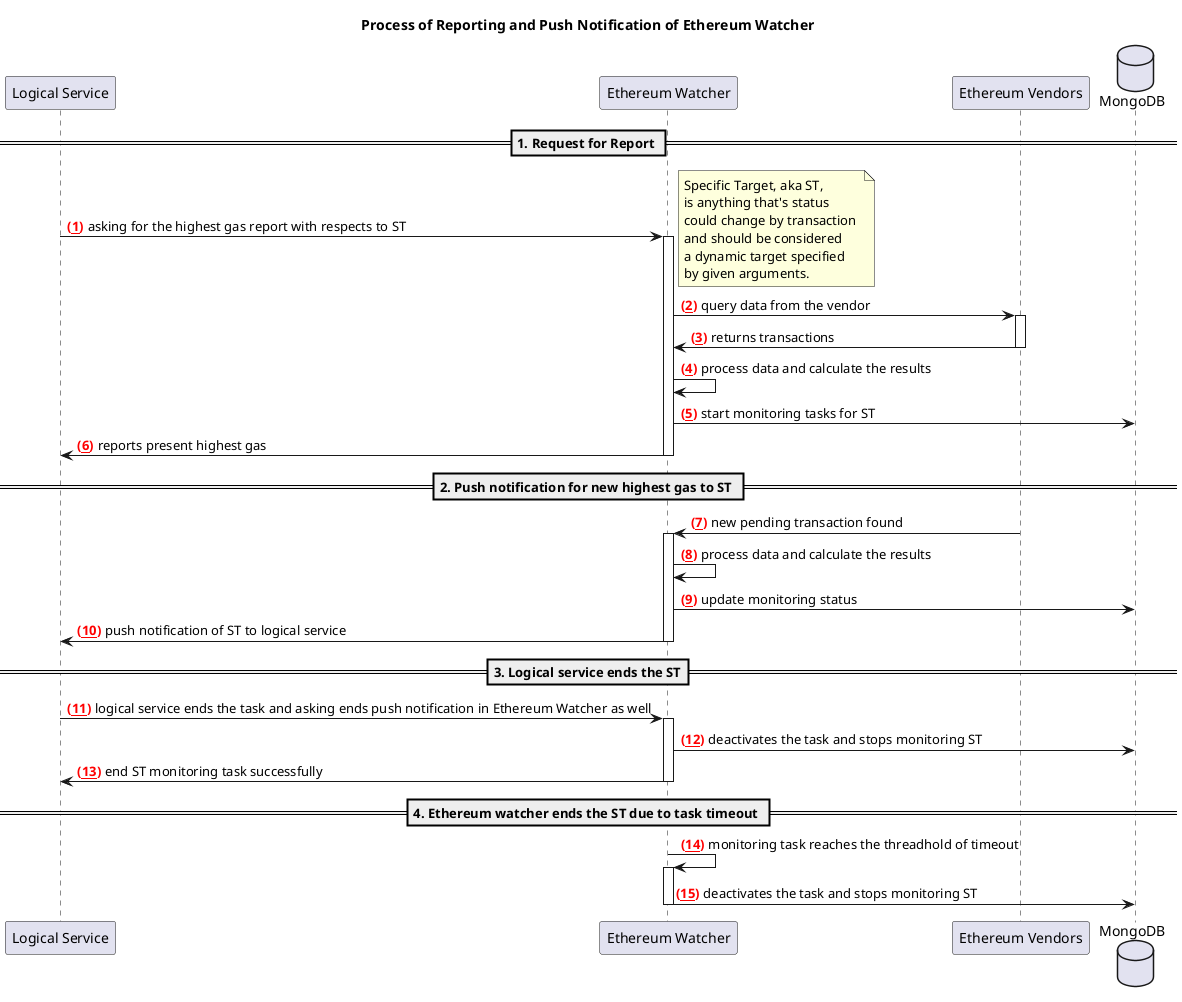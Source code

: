 @startuml
title Process of Reporting and Push Notification of Ethereum Watcher

participant "Logical Service" as s
participant "Ethereum Watcher" as ew
participant "Ethereum Vendors" as ev
database "MongoDB" as db

autonumber "<font color=red><b>(<u>##</u>)"

== 1. Request for Report ==

s -> ew: asking for the highest gas report with respects to ST

note right
Specific Target, aka ST, 
is anything that's status 
could change by transaction 
and should be considered 
a dynamic target specified 
by given arguments.
end note

activate ew

ew -> ev: query data from the vendor

activate ev

ev -> ew: returns transactions

deactivate ev

ew-> ew: process data and calculate the results

ew -> db: start monitoring tasks for ST

ew -> s: reports present highest gas

deactivate ew


== 2. Push notification for new highest gas to ST ==

ev -> ew: new pending transaction found

activate ew

ew -> ew: process data and calculate the results

ew -> db: update monitoring status

ew -> s: push notification of ST to logical service

deactivate ew


== 3. Logical service ends the ST==

s -> ew: logical service ends the task and asking ends push notification in Ethereum Watcher as well

activate ew

ew -> db: deactivates the task and stops monitoring ST

ew -> s: end ST monitoring task successfully

deactivate ew


== 4. Ethereum watcher ends the ST due to task timeout ==

ew -> ew: monitoring task reaches the threadhold of timeout

activate ew

ew -> db: deactivates the task and stops monitoring ST

deactivate ew

@enduml
